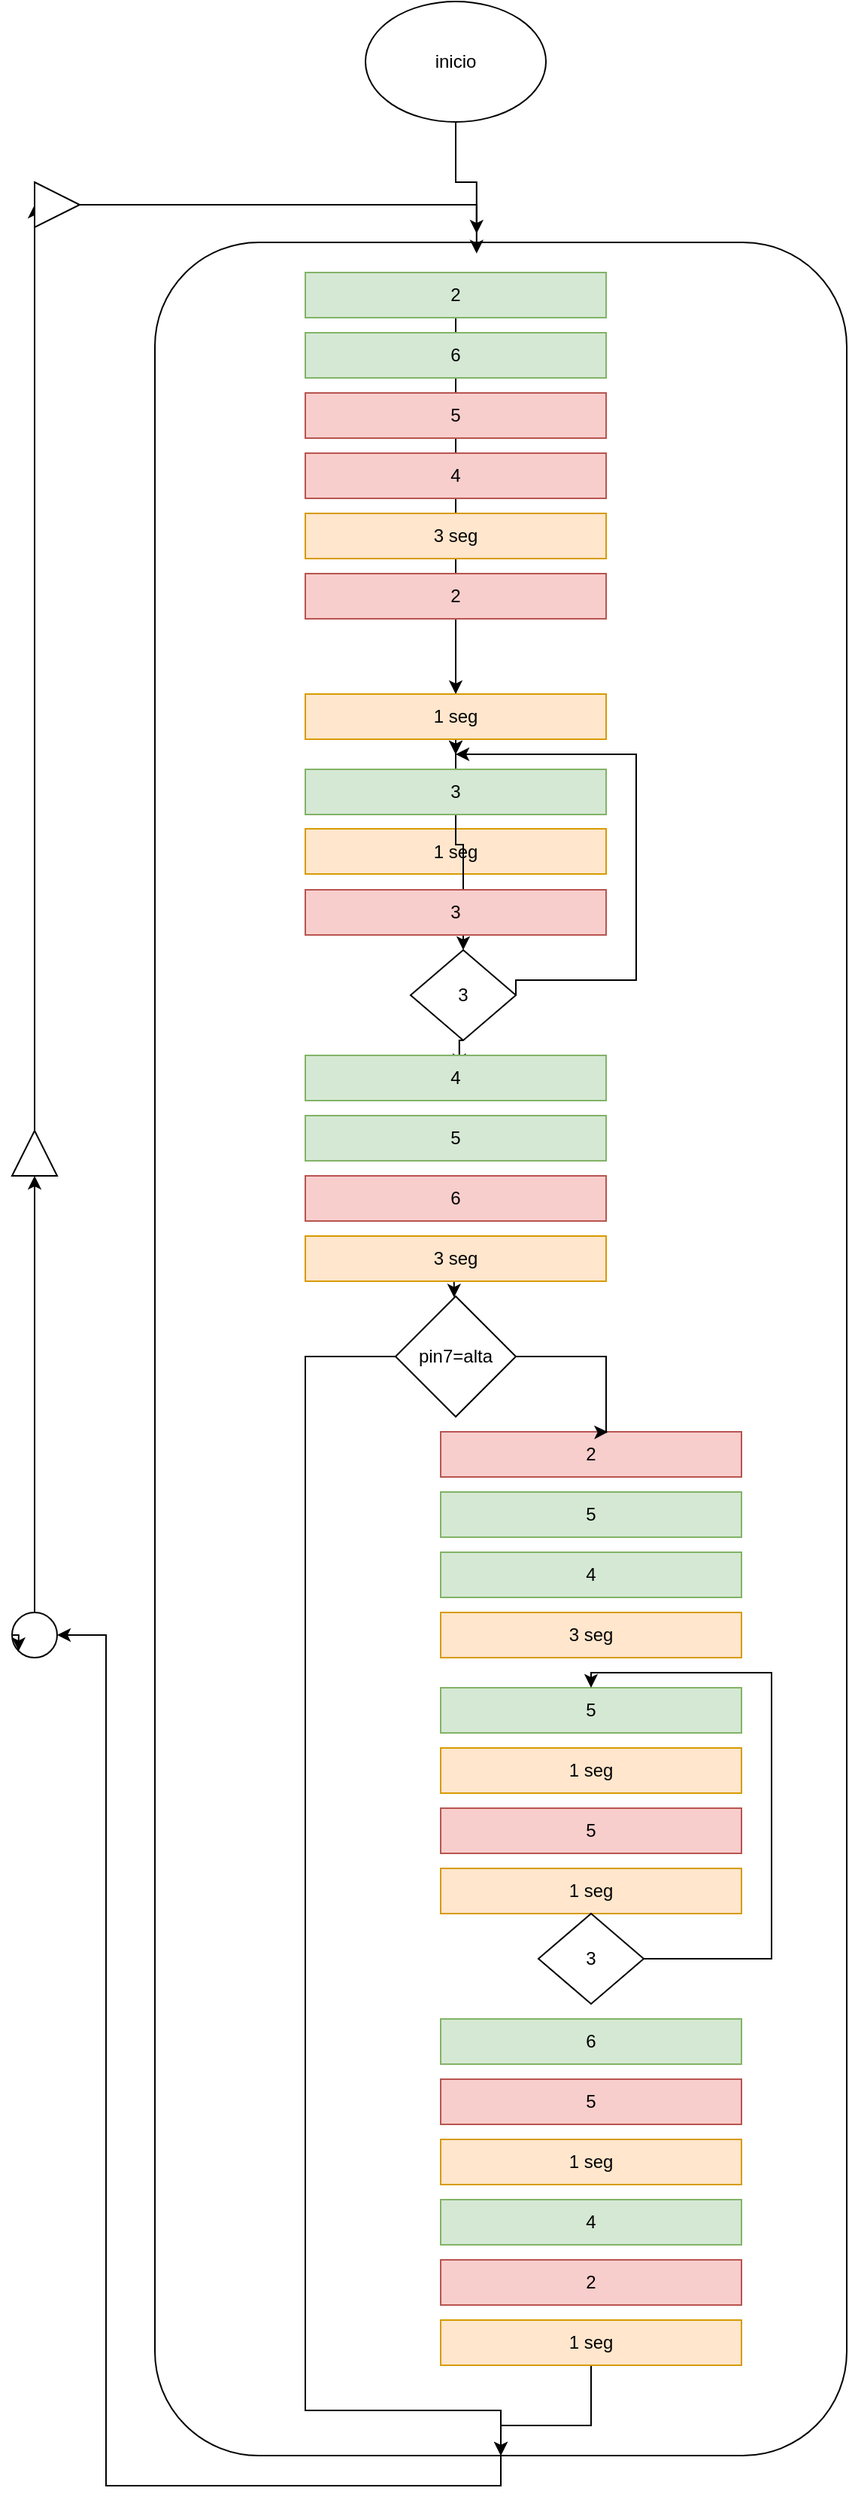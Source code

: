 <mxfile version="24.9.1">
  <diagram name="Página-1" id="wvItbT6RyoRtT2y1fZGn">
    <mxGraphModel dx="1687" dy="911" grid="1" gridSize="10" guides="1" tooltips="1" connect="1" arrows="1" fold="1" page="1" pageScale="1" pageWidth="827" pageHeight="1169" math="0" shadow="0">
      <root>
        <mxCell id="0" />
        <mxCell id="1" parent="0" />
        <mxCell id="7iO0S0tdzFLD2IRPKDZ5-1" value="inicio" style="ellipse;whiteSpace=wrap;html=1;" vertex="1" parent="1">
          <mxGeometry x="300" y="20" width="120" height="80" as="geometry" />
        </mxCell>
        <mxCell id="7iO0S0tdzFLD2IRPKDZ5-7" style="edgeStyle=orthogonalEdgeStyle;rounded=0;orthogonalLoop=1;jettySize=auto;html=1;entryX=1;entryY=0.5;entryDx=0;entryDy=0;exitX=0.5;exitY=1;exitDx=0;exitDy=0;" edge="1" parent="1" source="7iO0S0tdzFLD2IRPKDZ5-2" target="7iO0S0tdzFLD2IRPKDZ5-6">
          <mxGeometry relative="1" as="geometry" />
        </mxCell>
        <mxCell id="7iO0S0tdzFLD2IRPKDZ5-2" value="" style="rounded=1;whiteSpace=wrap;html=1;" vertex="1" parent="1">
          <mxGeometry x="160" y="180" width="460" height="1470" as="geometry" />
        </mxCell>
        <mxCell id="7iO0S0tdzFLD2IRPKDZ5-11" style="edgeStyle=orthogonalEdgeStyle;rounded=0;orthogonalLoop=1;jettySize=auto;html=1;entryX=0;entryY=0.5;entryDx=0;entryDy=0;" edge="1" parent="1" source="7iO0S0tdzFLD2IRPKDZ5-4" target="7iO0S0tdzFLD2IRPKDZ5-10">
          <mxGeometry relative="1" as="geometry">
            <Array as="points">
              <mxPoint x="80" y="475" />
            </Array>
          </mxGeometry>
        </mxCell>
        <mxCell id="7iO0S0tdzFLD2IRPKDZ5-4" value="" style="triangle;whiteSpace=wrap;html=1;rotation=-90;" vertex="1" parent="1">
          <mxGeometry x="65" y="770" width="30" height="30" as="geometry" />
        </mxCell>
        <mxCell id="7iO0S0tdzFLD2IRPKDZ5-9" style="edgeStyle=orthogonalEdgeStyle;rounded=0;orthogonalLoop=1;jettySize=auto;html=1;entryX=0;entryY=0.5;entryDx=0;entryDy=0;" edge="1" parent="1" source="7iO0S0tdzFLD2IRPKDZ5-6" target="7iO0S0tdzFLD2IRPKDZ5-4">
          <mxGeometry relative="1" as="geometry" />
        </mxCell>
        <mxCell id="7iO0S0tdzFLD2IRPKDZ5-6" value="" style="ellipse;whiteSpace=wrap;html=1;" vertex="1" parent="1">
          <mxGeometry x="65" y="1090" width="30" height="30" as="geometry" />
        </mxCell>
        <mxCell id="7iO0S0tdzFLD2IRPKDZ5-8" style="edgeStyle=orthogonalEdgeStyle;rounded=0;orthogonalLoop=1;jettySize=auto;html=1;exitX=0;exitY=0.5;exitDx=0;exitDy=0;entryX=0;entryY=1;entryDx=0;entryDy=0;" edge="1" parent="1" source="7iO0S0tdzFLD2IRPKDZ5-6" target="7iO0S0tdzFLD2IRPKDZ5-6">
          <mxGeometry relative="1" as="geometry" />
        </mxCell>
        <mxCell id="7iO0S0tdzFLD2IRPKDZ5-12" style="edgeStyle=orthogonalEdgeStyle;rounded=0;orthogonalLoop=1;jettySize=auto;html=1;entryX=0.465;entryY=-0.004;entryDx=0;entryDy=0;entryPerimeter=0;" edge="1" parent="1" source="7iO0S0tdzFLD2IRPKDZ5-10" target="7iO0S0tdzFLD2IRPKDZ5-2">
          <mxGeometry relative="1" as="geometry">
            <mxPoint x="310" y="250" as="targetPoint" />
          </mxGeometry>
        </mxCell>
        <mxCell id="7iO0S0tdzFLD2IRPKDZ5-10" value="" style="triangle;whiteSpace=wrap;html=1;rotation=0;" vertex="1" parent="1">
          <mxGeometry x="80" y="140" width="30" height="30" as="geometry" />
        </mxCell>
        <mxCell id="7iO0S0tdzFLD2IRPKDZ5-13" style="edgeStyle=orthogonalEdgeStyle;rounded=0;orthogonalLoop=1;jettySize=auto;html=1;entryX=0.465;entryY=0.005;entryDx=0;entryDy=0;entryPerimeter=0;" edge="1" parent="1" source="7iO0S0tdzFLD2IRPKDZ5-1" target="7iO0S0tdzFLD2IRPKDZ5-2">
          <mxGeometry relative="1" as="geometry" />
        </mxCell>
        <mxCell id="7iO0S0tdzFLD2IRPKDZ5-29" style="edgeStyle=orthogonalEdgeStyle;rounded=0;orthogonalLoop=1;jettySize=auto;html=1;exitX=0.5;exitY=1;exitDx=0;exitDy=0;" edge="1" parent="1" source="7iO0S0tdzFLD2IRPKDZ5-15">
          <mxGeometry relative="1" as="geometry">
            <mxPoint x="360" y="520" as="targetPoint" />
          </mxGeometry>
        </mxCell>
        <mxCell id="7iO0S0tdzFLD2IRPKDZ5-15" value="2" style="rounded=0;whiteSpace=wrap;html=1;fillColor=#d5e8d4;strokeColor=#82b366;" vertex="1" parent="1">
          <mxGeometry x="260" y="200" width="200" height="30" as="geometry" />
        </mxCell>
        <mxCell id="7iO0S0tdzFLD2IRPKDZ5-16" value="6" style="rounded=0;whiteSpace=wrap;html=1;fillColor=#d5e8d4;strokeColor=#82b366;" vertex="1" parent="1">
          <mxGeometry x="260" y="240" width="200" height="30" as="geometry" />
        </mxCell>
        <mxCell id="7iO0S0tdzFLD2IRPKDZ5-17" value="5" style="rounded=0;whiteSpace=wrap;html=1;fillColor=#f8cecc;strokeColor=#b85450;" vertex="1" parent="1">
          <mxGeometry x="260" y="280" width="200" height="30" as="geometry" />
        </mxCell>
        <mxCell id="7iO0S0tdzFLD2IRPKDZ5-18" value="4" style="rounded=0;whiteSpace=wrap;html=1;fillColor=#f8cecc;strokeColor=#b85450;" vertex="1" parent="1">
          <mxGeometry x="260" y="320" width="200" height="30" as="geometry" />
        </mxCell>
        <mxCell id="7iO0S0tdzFLD2IRPKDZ5-19" value="3 seg" style="rounded=0;whiteSpace=wrap;html=1;fillColor=#ffe6cc;strokeColor=#d79b00;" vertex="1" parent="1">
          <mxGeometry x="260" y="360" width="200" height="30" as="geometry" />
        </mxCell>
        <mxCell id="7iO0S0tdzFLD2IRPKDZ5-25" value="" style="edgeStyle=orthogonalEdgeStyle;rounded=0;orthogonalLoop=1;jettySize=auto;html=1;" edge="1" parent="1" source="7iO0S0tdzFLD2IRPKDZ5-20" target="7iO0S0tdzFLD2IRPKDZ5-23">
          <mxGeometry relative="1" as="geometry" />
        </mxCell>
        <mxCell id="7iO0S0tdzFLD2IRPKDZ5-32" style="edgeStyle=orthogonalEdgeStyle;rounded=0;orthogonalLoop=1;jettySize=auto;html=1;exitX=0.5;exitY=1;exitDx=0;exitDy=0;" edge="1" parent="1" source="7iO0S0tdzFLD2IRPKDZ5-20">
          <mxGeometry relative="1" as="geometry">
            <mxPoint x="360" y="520" as="targetPoint" />
          </mxGeometry>
        </mxCell>
        <mxCell id="7iO0S0tdzFLD2IRPKDZ5-20" value="2" style="rounded=0;whiteSpace=wrap;html=1;fillColor=#f8cecc;strokeColor=#b85450;" vertex="1" parent="1">
          <mxGeometry x="260" y="400" width="200" height="30" as="geometry" />
        </mxCell>
        <mxCell id="7iO0S0tdzFLD2IRPKDZ5-66" style="edgeStyle=orthogonalEdgeStyle;rounded=0;orthogonalLoop=1;jettySize=auto;html=1;exitX=0.5;exitY=1;exitDx=0;exitDy=0;" edge="1" parent="1" source="7iO0S0tdzFLD2IRPKDZ5-21">
          <mxGeometry relative="1" as="geometry">
            <mxPoint x="362.412" y="727.824" as="targetPoint" />
          </mxGeometry>
        </mxCell>
        <mxCell id="7iO0S0tdzFLD2IRPKDZ5-21" value="3" style="rhombus;whiteSpace=wrap;html=1;" vertex="1" parent="1">
          <mxGeometry x="330" y="650" width="70" height="60" as="geometry" />
        </mxCell>
        <mxCell id="7iO0S0tdzFLD2IRPKDZ5-22" value="1 seg" style="rounded=0;whiteSpace=wrap;html=1;fillColor=#ffe6cc;strokeColor=#d79b00;" vertex="1" parent="1">
          <mxGeometry x="260" y="569.5" width="200" height="30" as="geometry" />
        </mxCell>
        <mxCell id="7iO0S0tdzFLD2IRPKDZ5-30" style="edgeStyle=orthogonalEdgeStyle;rounded=0;orthogonalLoop=1;jettySize=auto;html=1;exitX=0.5;exitY=1;exitDx=0;exitDy=0;" edge="1" parent="1" source="7iO0S0tdzFLD2IRPKDZ5-23" target="7iO0S0tdzFLD2IRPKDZ5-21">
          <mxGeometry relative="1" as="geometry" />
        </mxCell>
        <mxCell id="7iO0S0tdzFLD2IRPKDZ5-23" value="1 seg" style="rounded=0;whiteSpace=wrap;html=1;fillColor=#ffe6cc;strokeColor=#d79b00;" vertex="1" parent="1">
          <mxGeometry x="260" y="480" width="200" height="30" as="geometry" />
        </mxCell>
        <mxCell id="7iO0S0tdzFLD2IRPKDZ5-26" value="3" style="rounded=0;whiteSpace=wrap;html=1;fillColor=#f8cecc;strokeColor=#b85450;" vertex="1" parent="1">
          <mxGeometry x="260" y="610" width="200" height="30" as="geometry" />
        </mxCell>
        <mxCell id="7iO0S0tdzFLD2IRPKDZ5-27" value="3" style="rounded=0;whiteSpace=wrap;html=1;fillColor=#d5e8d4;strokeColor=#82b366;" vertex="1" parent="1">
          <mxGeometry x="260" y="530" width="200" height="30" as="geometry" />
        </mxCell>
        <mxCell id="7iO0S0tdzFLD2IRPKDZ5-28" style="edgeStyle=orthogonalEdgeStyle;rounded=0;orthogonalLoop=1;jettySize=auto;html=1;exitX=1;exitY=0.5;exitDx=0;exitDy=0;" edge="1" parent="1" source="7iO0S0tdzFLD2IRPKDZ5-21">
          <mxGeometry relative="1" as="geometry">
            <mxPoint x="360" y="520" as="targetPoint" />
            <Array as="points">
              <mxPoint x="480" y="670" />
              <mxPoint x="480" y="520" />
            </Array>
          </mxGeometry>
        </mxCell>
        <mxCell id="7iO0S0tdzFLD2IRPKDZ5-33" value="4" style="rounded=0;whiteSpace=wrap;html=1;fillColor=#d5e8d4;strokeColor=#82b366;" vertex="1" parent="1">
          <mxGeometry x="260" y="720" width="200" height="30" as="geometry" />
        </mxCell>
        <mxCell id="7iO0S0tdzFLD2IRPKDZ5-34" value="6" style="rounded=0;whiteSpace=wrap;html=1;fillColor=#f8cecc;strokeColor=#b85450;" vertex="1" parent="1">
          <mxGeometry x="260" y="800" width="200" height="30" as="geometry" />
        </mxCell>
        <mxCell id="7iO0S0tdzFLD2IRPKDZ5-35" value="5" style="rounded=0;whiteSpace=wrap;html=1;fillColor=#d5e8d4;strokeColor=#82b366;" vertex="1" parent="1">
          <mxGeometry x="260" y="760" width="200" height="30" as="geometry" />
        </mxCell>
        <mxCell id="7iO0S0tdzFLD2IRPKDZ5-65" style="edgeStyle=orthogonalEdgeStyle;rounded=0;orthogonalLoop=1;jettySize=auto;html=1;exitX=0.5;exitY=1;exitDx=0;exitDy=0;" edge="1" parent="1" source="7iO0S0tdzFLD2IRPKDZ5-36">
          <mxGeometry relative="1" as="geometry">
            <mxPoint x="358.882" y="880.765" as="targetPoint" />
          </mxGeometry>
        </mxCell>
        <mxCell id="7iO0S0tdzFLD2IRPKDZ5-36" value="3 seg" style="rounded=0;whiteSpace=wrap;html=1;fillColor=#ffe6cc;strokeColor=#d79b00;" vertex="1" parent="1">
          <mxGeometry x="260" y="840" width="200" height="30" as="geometry" />
        </mxCell>
        <mxCell id="7iO0S0tdzFLD2IRPKDZ5-75" style="edgeStyle=orthogonalEdgeStyle;rounded=0;orthogonalLoop=1;jettySize=auto;html=1;entryX=0.5;entryY=1;entryDx=0;entryDy=0;" edge="1" parent="1" source="7iO0S0tdzFLD2IRPKDZ5-37" target="7iO0S0tdzFLD2IRPKDZ5-2">
          <mxGeometry relative="1" as="geometry">
            <Array as="points">
              <mxPoint x="260" y="920" />
              <mxPoint x="260" y="1620" />
              <mxPoint x="390" y="1620" />
            </Array>
          </mxGeometry>
        </mxCell>
        <mxCell id="7iO0S0tdzFLD2IRPKDZ5-37" value="pin7=alta" style="rhombus;whiteSpace=wrap;html=1;" vertex="1" parent="1">
          <mxGeometry x="320" y="880" width="80" height="80" as="geometry" />
        </mxCell>
        <mxCell id="7iO0S0tdzFLD2IRPKDZ5-38" value="2" style="rounded=0;whiteSpace=wrap;html=1;fillColor=#f8cecc;strokeColor=#b85450;" vertex="1" parent="1">
          <mxGeometry x="350" y="970" width="200" height="30" as="geometry" />
        </mxCell>
        <mxCell id="7iO0S0tdzFLD2IRPKDZ5-39" value="5" style="rounded=0;whiteSpace=wrap;html=1;fillColor=#d5e8d4;strokeColor=#82b366;" vertex="1" parent="1">
          <mxGeometry x="350" y="1010" width="200" height="30" as="geometry" />
        </mxCell>
        <mxCell id="7iO0S0tdzFLD2IRPKDZ5-40" value="4" style="rounded=0;whiteSpace=wrap;html=1;fillColor=#d5e8d4;strokeColor=#82b366;" vertex="1" parent="1">
          <mxGeometry x="350" y="1050" width="200" height="30" as="geometry" />
        </mxCell>
        <mxCell id="7iO0S0tdzFLD2IRPKDZ5-42" value="3 seg" style="rounded=0;whiteSpace=wrap;html=1;fillColor=#ffe6cc;strokeColor=#d79b00;" vertex="1" parent="1">
          <mxGeometry x="350" y="1090" width="200" height="30" as="geometry" />
        </mxCell>
        <mxCell id="7iO0S0tdzFLD2IRPKDZ5-50" value="5" style="rounded=0;whiteSpace=wrap;html=1;fillColor=#f8cecc;strokeColor=#b85450;" vertex="1" parent="1">
          <mxGeometry x="350" y="1220" width="200" height="30" as="geometry" />
        </mxCell>
        <mxCell id="7iO0S0tdzFLD2IRPKDZ5-51" value="1 seg" style="rounded=0;whiteSpace=wrap;html=1;fillColor=#ffe6cc;strokeColor=#d79b00;" vertex="1" parent="1">
          <mxGeometry x="350" y="1180" width="200" height="30" as="geometry" />
        </mxCell>
        <mxCell id="7iO0S0tdzFLD2IRPKDZ5-52" value="5" style="rounded=0;whiteSpace=wrap;html=1;fillColor=#d5e8d4;strokeColor=#82b366;" vertex="1" parent="1">
          <mxGeometry x="350" y="1140" width="200" height="30" as="geometry" />
        </mxCell>
        <mxCell id="7iO0S0tdzFLD2IRPKDZ5-53" style="edgeStyle=orthogonalEdgeStyle;rounded=0;orthogonalLoop=1;jettySize=auto;html=1;exitX=1;exitY=0.5;exitDx=0;exitDy=0;" edge="1" source="7iO0S0tdzFLD2IRPKDZ5-49" parent="1">
          <mxGeometry relative="1" as="geometry">
            <mxPoint x="450" y="1140" as="targetPoint" />
            <Array as="points">
              <mxPoint x="570" y="1320" />
              <mxPoint x="570" y="1130" />
              <mxPoint x="450" y="1130" />
            </Array>
          </mxGeometry>
        </mxCell>
        <mxCell id="7iO0S0tdzFLD2IRPKDZ5-63" style="edgeStyle=orthogonalEdgeStyle;rounded=0;orthogonalLoop=1;jettySize=auto;html=1;exitX=1;exitY=0.5;exitDx=0;exitDy=0;entryX=0.556;entryY=0.006;entryDx=0;entryDy=0;entryPerimeter=0;" edge="1" parent="1" source="7iO0S0tdzFLD2IRPKDZ5-37" target="7iO0S0tdzFLD2IRPKDZ5-38">
          <mxGeometry relative="1" as="geometry">
            <mxPoint x="420" y="920" as="sourcePoint" />
            <mxPoint x="470" y="1120" as="targetPoint" />
            <Array as="points">
              <mxPoint x="460" y="920" />
              <mxPoint x="460" y="970" />
            </Array>
          </mxGeometry>
        </mxCell>
        <mxCell id="7iO0S0tdzFLD2IRPKDZ5-67" value="6" style="rounded=0;whiteSpace=wrap;html=1;fillColor=#d5e8d4;strokeColor=#82b366;" vertex="1" parent="1">
          <mxGeometry x="350" y="1360" width="200" height="30" as="geometry" />
        </mxCell>
        <mxCell id="7iO0S0tdzFLD2IRPKDZ5-68" value="5" style="rounded=0;whiteSpace=wrap;html=1;fillColor=#f8cecc;strokeColor=#b85450;" vertex="1" parent="1">
          <mxGeometry x="350" y="1400" width="200" height="30" as="geometry" />
        </mxCell>
        <mxCell id="7iO0S0tdzFLD2IRPKDZ5-69" value="1 seg" style="rounded=0;whiteSpace=wrap;html=1;fillColor=#ffe6cc;strokeColor=#d79b00;" vertex="1" parent="1">
          <mxGeometry x="350" y="1440" width="200" height="30" as="geometry" />
        </mxCell>
        <mxCell id="7iO0S0tdzFLD2IRPKDZ5-70" value="1 seg" style="rounded=0;whiteSpace=wrap;html=1;fillColor=#ffe6cc;strokeColor=#d79b00;" vertex="1" parent="1">
          <mxGeometry x="350" y="1260" width="200" height="30" as="geometry" />
        </mxCell>
        <mxCell id="7iO0S0tdzFLD2IRPKDZ5-71" value="4" style="rounded=0;whiteSpace=wrap;html=1;fillColor=#d5e8d4;strokeColor=#82b366;" vertex="1" parent="1">
          <mxGeometry x="350" y="1480" width="200" height="30" as="geometry" />
        </mxCell>
        <mxCell id="7iO0S0tdzFLD2IRPKDZ5-72" value="2" style="rounded=0;whiteSpace=wrap;html=1;fillColor=#f8cecc;strokeColor=#b85450;" vertex="1" parent="1">
          <mxGeometry x="350" y="1520" width="200" height="30" as="geometry" />
        </mxCell>
        <mxCell id="7iO0S0tdzFLD2IRPKDZ5-77" style="edgeStyle=orthogonalEdgeStyle;rounded=0;orthogonalLoop=1;jettySize=auto;html=1;entryX=0.5;entryY=1;entryDx=0;entryDy=0;" edge="1" parent="1" source="7iO0S0tdzFLD2IRPKDZ5-73" target="7iO0S0tdzFLD2IRPKDZ5-2">
          <mxGeometry relative="1" as="geometry">
            <Array as="points">
              <mxPoint x="450" y="1630" />
              <mxPoint x="390" y="1630" />
            </Array>
          </mxGeometry>
        </mxCell>
        <mxCell id="7iO0S0tdzFLD2IRPKDZ5-73" value="1 seg" style="rounded=0;whiteSpace=wrap;html=1;fillColor=#ffe6cc;strokeColor=#d79b00;" vertex="1" parent="1">
          <mxGeometry x="350" y="1560" width="200" height="30" as="geometry" />
        </mxCell>
        <mxCell id="7iO0S0tdzFLD2IRPKDZ5-49" value="3" style="rhombus;whiteSpace=wrap;html=1;" vertex="1" parent="1">
          <mxGeometry x="415" y="1290" width="70" height="60" as="geometry" />
        </mxCell>
      </root>
    </mxGraphModel>
  </diagram>
</mxfile>
